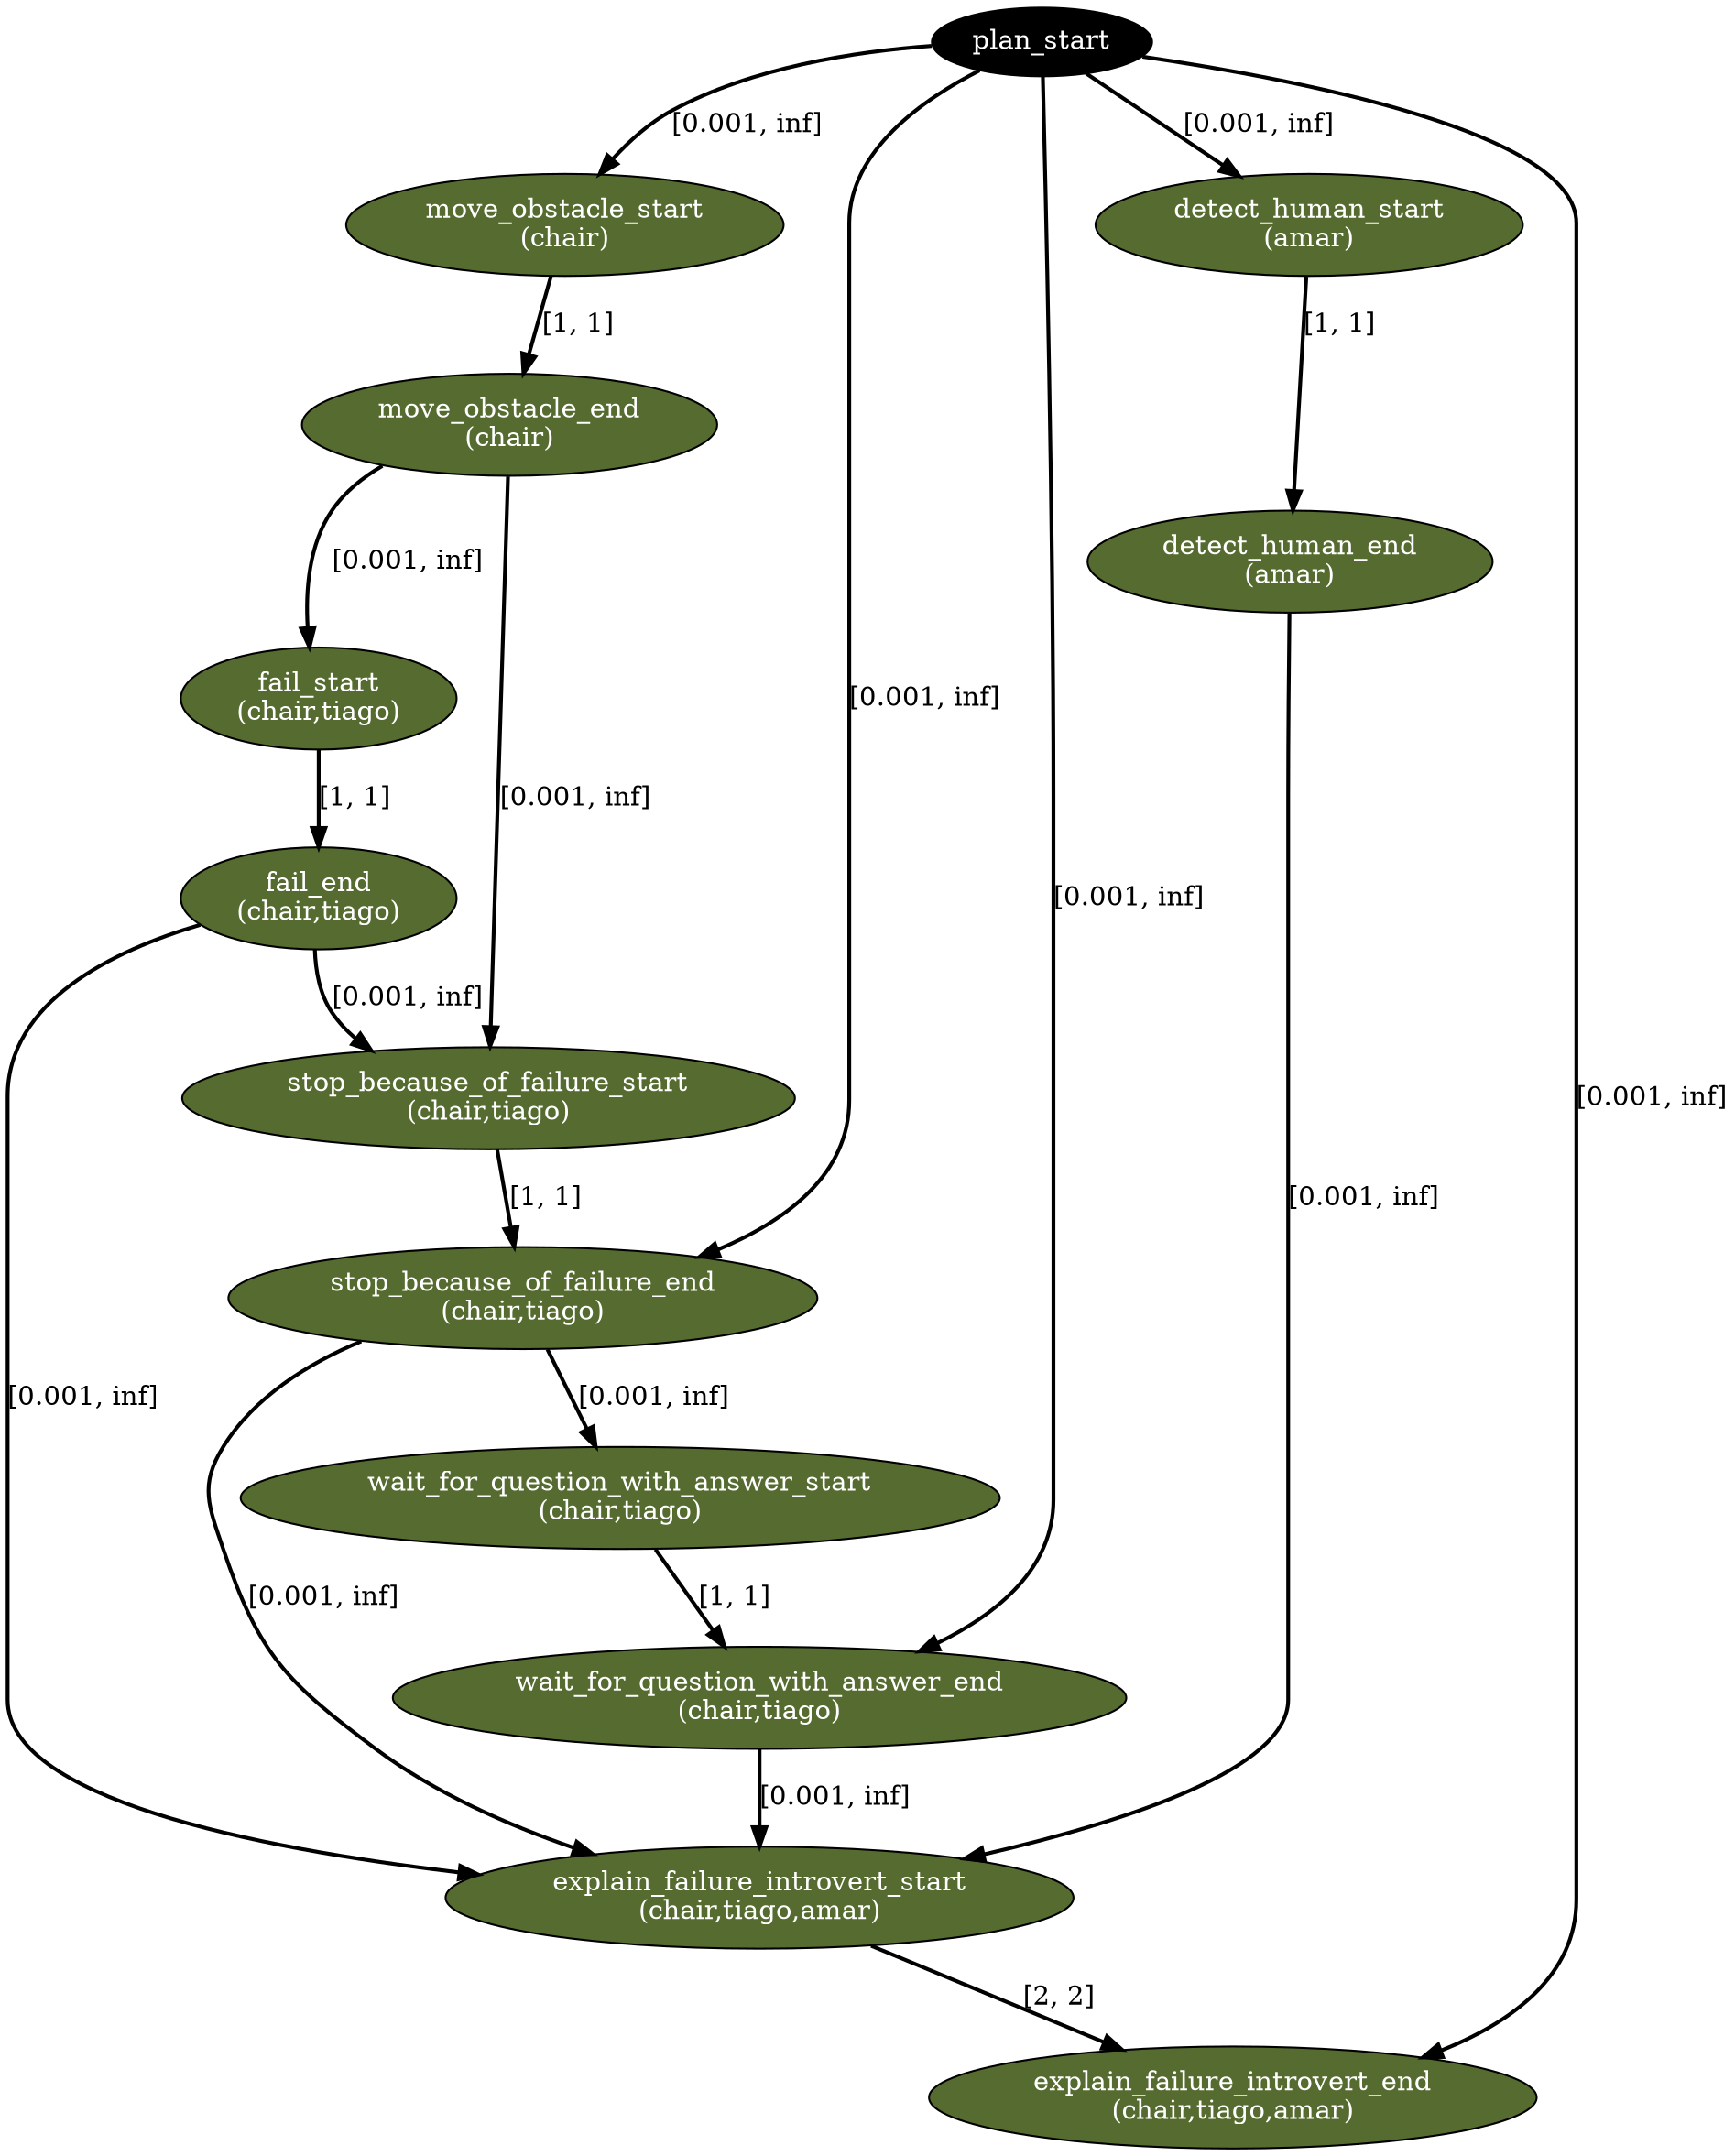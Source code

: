 digraph plan {
0[ label="plan_start",style=filled,fillcolor=black,fontcolor=white];
1[ label="detect_human_start
(amar)",style=filled,fillcolor=darkolivegreen,fontcolor=white];
2[ label="detect_human_end
(amar)",style=filled,fillcolor=darkolivegreen,fontcolor=white];
3[ label="move_obstacle_start
(chair)",style=filled,fillcolor=darkolivegreen,fontcolor=white];
4[ label="move_obstacle_end
(chair)",style=filled,fillcolor=darkolivegreen,fontcolor=white];
5[ label="fail_start
(chair,tiago)",style=filled,fillcolor=darkolivegreen,fontcolor=white];
6[ label="fail_end
(chair,tiago)",style=filled,fillcolor=darkolivegreen,fontcolor=white];
7[ label="stop_because_of_failure_start
(chair,tiago)",style=filled,fillcolor=darkolivegreen,fontcolor=white];
8[ label="stop_because_of_failure_end
(chair,tiago)",style=filled,fillcolor=darkolivegreen,fontcolor=white];
9[ label="wait_for_question_with_answer_start
(chair,tiago)",style=filled,fillcolor=darkolivegreen,fontcolor=white];
10[ label="wait_for_question_with_answer_end
(chair,tiago)",style=filled,fillcolor=darkolivegreen,fontcolor=white];
11[ label="explain_failure_introvert_start
(chair,tiago,amar)",style=filled,fillcolor=darkolivegreen,fontcolor=white];
12[ label="explain_failure_introvert_end
(chair,tiago,amar)",style=filled,fillcolor=darkolivegreen,fontcolor=white];
"0" -> "1" [ label="[0.001, inf]" , penwidth=2, color="black"]
"0" -> "3" [ label="[0.001, inf]" , penwidth=2, color="black"]
"1" -> "2" [ label="[1, 1]" , penwidth=2, color="black"]
"3" -> "4" [ label="[1, 1]" , penwidth=2, color="black"]
"4" -> "5" [ label="[0.001, inf]" , penwidth=2, color="black"]
"5" -> "6" [ label="[1, 1]" , penwidth=2, color="black"]
"4" -> "7" [ label="[0.001, inf]" , penwidth=2, color="black"]
"6" -> "7" [ label="[0.001, inf]" , penwidth=2, color="black"]
"7" -> "8" [ label="[1, 1]" , penwidth=2, color="black"]
"0" -> "8" [ label="[0.001, inf]" , penwidth=2, color="black"]
"8" -> "9" [ label="[0.001, inf]" , penwidth=2, color="black"]
"9" -> "10" [ label="[1, 1]" , penwidth=2, color="black"]
"0" -> "10" [ label="[0.001, inf]" , penwidth=2, color="black"]
"8" -> "11" [ label="[0.001, inf]" , penwidth=2, color="black"]
"10" -> "11" [ label="[0.001, inf]" , penwidth=2, color="black"]
"6" -> "11" [ label="[0.001, inf]" , penwidth=2, color="black"]
"2" -> "11" [ label="[0.001, inf]" , penwidth=2, color="black"]
"11" -> "12" [ label="[2, 2]" , penwidth=2, color="black"]
"0" -> "12" [ label="[0.001, inf]" , penwidth=2, color="black"]
}


